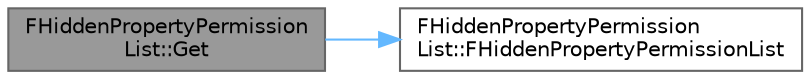 digraph "FHiddenPropertyPermissionList::Get"
{
 // INTERACTIVE_SVG=YES
 // LATEX_PDF_SIZE
  bgcolor="transparent";
  edge [fontname=Helvetica,fontsize=10,labelfontname=Helvetica,labelfontsize=10];
  node [fontname=Helvetica,fontsize=10,shape=box,height=0.2,width=0.4];
  rankdir="LR";
  Node1 [id="Node000001",label="FHiddenPropertyPermission\lList::Get",height=0.2,width=0.4,color="gray40", fillcolor="grey60", style="filled", fontcolor="black",tooltip=" "];
  Node1 -> Node2 [id="edge1_Node000001_Node000002",color="steelblue1",style="solid",tooltip=" "];
  Node2 [id="Node000002",label="FHiddenPropertyPermission\lList::FHiddenPropertyPermissionList",height=0.2,width=0.4,color="grey40", fillcolor="white", style="filled",URL="$d0/dfc/classFHiddenPropertyPermissionList.html#aa0d91faf5cb204310570d2591fac4a2a",tooltip=" "];
}
